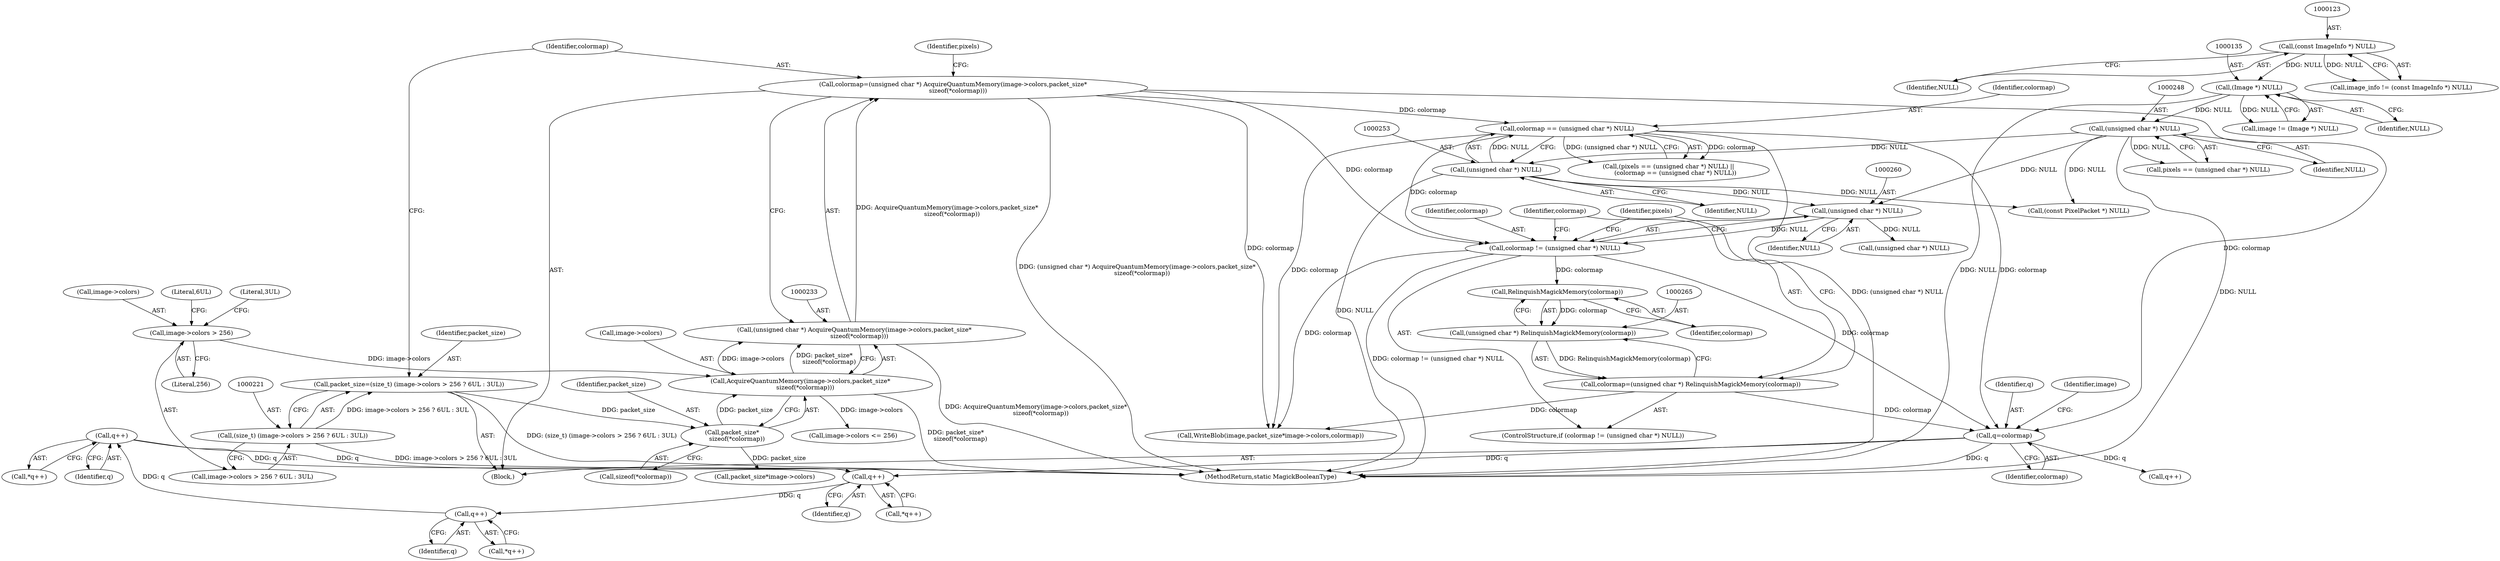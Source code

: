digraph "0_ImageMagick_6233ef75bb973745ab1092b59aea8fe316f09074@pointer" {
"1000336" [label="(Call,q++)"];
"1000322" [label="(Call,q++)"];
"1000308" [label="(Call,q++)"];
"1000283" [label="(Call,q=colormap)"];
"1000250" [label="(Call,colormap == (unsigned char *) NULL)"];
"1000230" [label="(Call,colormap=(unsigned char *) AcquireQuantumMemory(image->colors,packet_size*\n     sizeof(*colormap)))"];
"1000232" [label="(Call,(unsigned char *) AcquireQuantumMemory(image->colors,packet_size*\n     sizeof(*colormap)))"];
"1000234" [label="(Call,AcquireQuantumMemory(image->colors,packet_size*\n     sizeof(*colormap)))"];
"1000223" [label="(Call,image->colors > 256)"];
"1000238" [label="(Call,packet_size*\n     sizeof(*colormap))"];
"1000218" [label="(Call,packet_size=(size_t) (image->colors > 256 ? 6UL : 3UL))"];
"1000220" [label="(Call,(size_t) (image->colors > 256 ? 6UL : 3UL))"];
"1000252" [label="(Call,(unsigned char *) NULL)"];
"1000247" [label="(Call,(unsigned char *) NULL)"];
"1000134" [label="(Call,(Image *) NULL)"];
"1000122" [label="(Call,(const ImageInfo *) NULL)"];
"1000262" [label="(Call,colormap=(unsigned char *) RelinquishMagickMemory(colormap))"];
"1000264" [label="(Call,(unsigned char *) RelinquishMagickMemory(colormap))"];
"1000266" [label="(Call,RelinquishMagickMemory(colormap))"];
"1000257" [label="(Call,colormap != (unsigned char *) NULL)"];
"1000259" [label="(Call,(unsigned char *) NULL)"];
"1000336" [label="(Call,q++)"];
"1000309" [label="(Identifier,q)"];
"1000218" [label="(Call,packet_size=(size_t) (image->colors > 256 ? 6UL : 3UL))"];
"1000232" [label="(Call,(unsigned char *) AcquireQuantumMemory(image->colors,packet_size*\n     sizeof(*colormap)))"];
"1000230" [label="(Call,colormap=(unsigned char *) AcquireQuantumMemory(image->colors,packet_size*\n     sizeof(*colormap)))"];
"1000323" [label="(Identifier,q)"];
"1000250" [label="(Call,colormap == (unsigned char *) NULL)"];
"1000287" [label="(Call,image->colors <= 256)"];
"1000365" [label="(Call,q++)"];
"1000227" [label="(Literal,256)"];
"1000267" [label="(Identifier,colormap)"];
"1000224" [label="(Call,image->colors)"];
"1000335" [label="(Call,*q++)"];
"1000321" [label="(Call,*q++)"];
"1000136" [label="(Identifier,NULL)"];
"1000583" [label="(MethodReturn,static MagickBooleanType)"];
"1000336" [label="(Call,q++)"];
"1000263" [label="(Identifier,colormap)"];
"1000256" [label="(ControlStructure,if (colormap != (unsigned char *) NULL))"];
"1000245" [label="(Call,pixels == (unsigned char *) NULL)"];
"1000270" [label="(Identifier,pixels)"];
"1000322" [label="(Call,q++)"];
"1000337" [label="(Identifier,q)"];
"1000246" [label="(Identifier,pixels)"];
"1000283" [label="(Call,q=colormap)"];
"1000122" [label="(Call,(const ImageInfo *) NULL)"];
"1000264" [label="(Call,(unsigned char *) RelinquishMagickMemory(colormap))"];
"1000234" [label="(Call,AcquireQuantumMemory(image->colors,packet_size*\n     sizeof(*colormap)))"];
"1000461" [label="(Call,WriteBlob(image,packet_size*image->colors,colormap))"];
"1000120" [label="(Call,image_info != (const ImageInfo *) NULL)"];
"1000262" [label="(Call,colormap=(unsigned char *) RelinquishMagickMemory(colormap))"];
"1000244" [label="(Call,(pixels == (unsigned char *) NULL) ||\n       (colormap == (unsigned char *) NULL))"];
"1000228" [label="(Literal,6UL)"];
"1000463" [label="(Call,packet_size*image->colors)"];
"1000257" [label="(Call,colormap != (unsigned char *) NULL)"];
"1000259" [label="(Call,(unsigned char *) NULL)"];
"1000251" [label="(Identifier,colormap)"];
"1000258" [label="(Identifier,colormap)"];
"1000261" [label="(Identifier,NULL)"];
"1000506" [label="(Call,(const PixelPacket *) NULL)"];
"1000223" [label="(Call,image->colors > 256)"];
"1000307" [label="(Call,*q++)"];
"1000235" [label="(Call,image->colors)"];
"1000220" [label="(Call,(size_t) (image->colors > 256 ? 6UL : 3UL))"];
"1000284" [label="(Identifier,q)"];
"1000240" [label="(Call,sizeof(*colormap))"];
"1000231" [label="(Identifier,colormap)"];
"1000266" [label="(Call,RelinquishMagickMemory(colormap))"];
"1000219" [label="(Identifier,packet_size)"];
"1000229" [label="(Literal,3UL)"];
"1000249" [label="(Identifier,NULL)"];
"1000107" [label="(Block,)"];
"1000285" [label="(Identifier,colormap)"];
"1000247" [label="(Call,(unsigned char *) NULL)"];
"1000132" [label="(Call,image != (Image *) NULL)"];
"1000308" [label="(Call,q++)"];
"1000239" [label="(Identifier,packet_size)"];
"1000134" [label="(Call,(Image *) NULL)"];
"1000124" [label="(Identifier,NULL)"];
"1000271" [label="(Call,(unsigned char *) NULL)"];
"1000289" [label="(Identifier,image)"];
"1000222" [label="(Call,image->colors > 256 ? 6UL : 3UL)"];
"1000252" [label="(Call,(unsigned char *) NULL)"];
"1000254" [label="(Identifier,NULL)"];
"1000238" [label="(Call,packet_size*\n     sizeof(*colormap))"];
"1000336" -> "1000335"  [label="AST: "];
"1000336" -> "1000337"  [label="CFG: "];
"1000337" -> "1000336"  [label="AST: "];
"1000335" -> "1000336"  [label="CFG: "];
"1000336" -> "1000583"  [label="DDG: q"];
"1000336" -> "1000308"  [label="DDG: q"];
"1000322" -> "1000336"  [label="DDG: q"];
"1000322" -> "1000321"  [label="AST: "];
"1000322" -> "1000323"  [label="CFG: "];
"1000323" -> "1000322"  [label="AST: "];
"1000321" -> "1000322"  [label="CFG: "];
"1000308" -> "1000322"  [label="DDG: q"];
"1000308" -> "1000307"  [label="AST: "];
"1000308" -> "1000309"  [label="CFG: "];
"1000309" -> "1000308"  [label="AST: "];
"1000307" -> "1000308"  [label="CFG: "];
"1000283" -> "1000308"  [label="DDG: q"];
"1000283" -> "1000107"  [label="AST: "];
"1000283" -> "1000285"  [label="CFG: "];
"1000284" -> "1000283"  [label="AST: "];
"1000285" -> "1000283"  [label="AST: "];
"1000289" -> "1000283"  [label="CFG: "];
"1000283" -> "1000583"  [label="DDG: q"];
"1000250" -> "1000283"  [label="DDG: colormap"];
"1000262" -> "1000283"  [label="DDG: colormap"];
"1000257" -> "1000283"  [label="DDG: colormap"];
"1000230" -> "1000283"  [label="DDG: colormap"];
"1000283" -> "1000365"  [label="DDG: q"];
"1000250" -> "1000244"  [label="AST: "];
"1000250" -> "1000252"  [label="CFG: "];
"1000251" -> "1000250"  [label="AST: "];
"1000252" -> "1000250"  [label="AST: "];
"1000244" -> "1000250"  [label="CFG: "];
"1000250" -> "1000583"  [label="DDG: (unsigned char *) NULL"];
"1000250" -> "1000244"  [label="DDG: colormap"];
"1000250" -> "1000244"  [label="DDG: (unsigned char *) NULL"];
"1000230" -> "1000250"  [label="DDG: colormap"];
"1000252" -> "1000250"  [label="DDG: NULL"];
"1000250" -> "1000257"  [label="DDG: colormap"];
"1000250" -> "1000461"  [label="DDG: colormap"];
"1000230" -> "1000107"  [label="AST: "];
"1000230" -> "1000232"  [label="CFG: "];
"1000231" -> "1000230"  [label="AST: "];
"1000232" -> "1000230"  [label="AST: "];
"1000246" -> "1000230"  [label="CFG: "];
"1000230" -> "1000583"  [label="DDG: (unsigned char *) AcquireQuantumMemory(image->colors,packet_size*\n     sizeof(*colormap))"];
"1000232" -> "1000230"  [label="DDG: AcquireQuantumMemory(image->colors,packet_size*\n     sizeof(*colormap))"];
"1000230" -> "1000257"  [label="DDG: colormap"];
"1000230" -> "1000461"  [label="DDG: colormap"];
"1000232" -> "1000234"  [label="CFG: "];
"1000233" -> "1000232"  [label="AST: "];
"1000234" -> "1000232"  [label="AST: "];
"1000232" -> "1000583"  [label="DDG: AcquireQuantumMemory(image->colors,packet_size*\n     sizeof(*colormap))"];
"1000234" -> "1000232"  [label="DDG: image->colors"];
"1000234" -> "1000232"  [label="DDG: packet_size*\n     sizeof(*colormap)"];
"1000234" -> "1000238"  [label="CFG: "];
"1000235" -> "1000234"  [label="AST: "];
"1000238" -> "1000234"  [label="AST: "];
"1000234" -> "1000583"  [label="DDG: packet_size*\n     sizeof(*colormap)"];
"1000223" -> "1000234"  [label="DDG: image->colors"];
"1000238" -> "1000234"  [label="DDG: packet_size"];
"1000234" -> "1000287"  [label="DDG: image->colors"];
"1000223" -> "1000222"  [label="AST: "];
"1000223" -> "1000227"  [label="CFG: "];
"1000224" -> "1000223"  [label="AST: "];
"1000227" -> "1000223"  [label="AST: "];
"1000228" -> "1000223"  [label="CFG: "];
"1000229" -> "1000223"  [label="CFG: "];
"1000238" -> "1000240"  [label="CFG: "];
"1000239" -> "1000238"  [label="AST: "];
"1000240" -> "1000238"  [label="AST: "];
"1000218" -> "1000238"  [label="DDG: packet_size"];
"1000238" -> "1000463"  [label="DDG: packet_size"];
"1000218" -> "1000107"  [label="AST: "];
"1000218" -> "1000220"  [label="CFG: "];
"1000219" -> "1000218"  [label="AST: "];
"1000220" -> "1000218"  [label="AST: "];
"1000231" -> "1000218"  [label="CFG: "];
"1000218" -> "1000583"  [label="DDG: (size_t) (image->colors > 256 ? 6UL : 3UL)"];
"1000220" -> "1000218"  [label="DDG: image->colors > 256 ? 6UL : 3UL"];
"1000220" -> "1000222"  [label="CFG: "];
"1000221" -> "1000220"  [label="AST: "];
"1000222" -> "1000220"  [label="AST: "];
"1000220" -> "1000583"  [label="DDG: image->colors > 256 ? 6UL : 3UL"];
"1000252" -> "1000254"  [label="CFG: "];
"1000253" -> "1000252"  [label="AST: "];
"1000254" -> "1000252"  [label="AST: "];
"1000252" -> "1000583"  [label="DDG: NULL"];
"1000247" -> "1000252"  [label="DDG: NULL"];
"1000252" -> "1000259"  [label="DDG: NULL"];
"1000252" -> "1000506"  [label="DDG: NULL"];
"1000247" -> "1000245"  [label="AST: "];
"1000247" -> "1000249"  [label="CFG: "];
"1000248" -> "1000247"  [label="AST: "];
"1000249" -> "1000247"  [label="AST: "];
"1000245" -> "1000247"  [label="CFG: "];
"1000247" -> "1000583"  [label="DDG: NULL"];
"1000247" -> "1000245"  [label="DDG: NULL"];
"1000134" -> "1000247"  [label="DDG: NULL"];
"1000247" -> "1000259"  [label="DDG: NULL"];
"1000247" -> "1000506"  [label="DDG: NULL"];
"1000134" -> "1000132"  [label="AST: "];
"1000134" -> "1000136"  [label="CFG: "];
"1000135" -> "1000134"  [label="AST: "];
"1000136" -> "1000134"  [label="AST: "];
"1000132" -> "1000134"  [label="CFG: "];
"1000134" -> "1000583"  [label="DDG: NULL"];
"1000134" -> "1000132"  [label="DDG: NULL"];
"1000122" -> "1000134"  [label="DDG: NULL"];
"1000122" -> "1000120"  [label="AST: "];
"1000122" -> "1000124"  [label="CFG: "];
"1000123" -> "1000122"  [label="AST: "];
"1000124" -> "1000122"  [label="AST: "];
"1000120" -> "1000122"  [label="CFG: "];
"1000122" -> "1000120"  [label="DDG: NULL"];
"1000262" -> "1000256"  [label="AST: "];
"1000262" -> "1000264"  [label="CFG: "];
"1000263" -> "1000262"  [label="AST: "];
"1000264" -> "1000262"  [label="AST: "];
"1000270" -> "1000262"  [label="CFG: "];
"1000264" -> "1000262"  [label="DDG: RelinquishMagickMemory(colormap)"];
"1000262" -> "1000461"  [label="DDG: colormap"];
"1000264" -> "1000266"  [label="CFG: "];
"1000265" -> "1000264"  [label="AST: "];
"1000266" -> "1000264"  [label="AST: "];
"1000266" -> "1000264"  [label="DDG: colormap"];
"1000266" -> "1000267"  [label="CFG: "];
"1000267" -> "1000266"  [label="AST: "];
"1000257" -> "1000266"  [label="DDG: colormap"];
"1000257" -> "1000256"  [label="AST: "];
"1000257" -> "1000259"  [label="CFG: "];
"1000258" -> "1000257"  [label="AST: "];
"1000259" -> "1000257"  [label="AST: "];
"1000263" -> "1000257"  [label="CFG: "];
"1000270" -> "1000257"  [label="CFG: "];
"1000257" -> "1000583"  [label="DDG: colormap != (unsigned char *) NULL"];
"1000259" -> "1000257"  [label="DDG: NULL"];
"1000257" -> "1000461"  [label="DDG: colormap"];
"1000259" -> "1000261"  [label="CFG: "];
"1000260" -> "1000259"  [label="AST: "];
"1000261" -> "1000259"  [label="AST: "];
"1000259" -> "1000271"  [label="DDG: NULL"];
}
